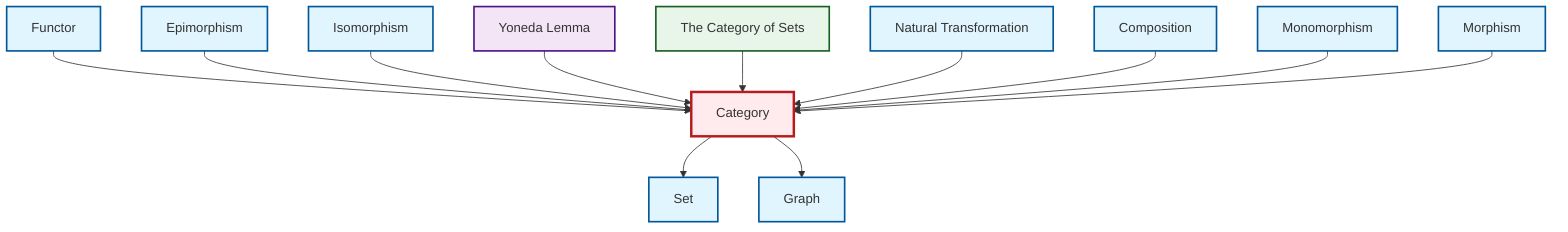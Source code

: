 graph TD
    classDef definition fill:#e1f5fe,stroke:#01579b,stroke-width:2px
    classDef theorem fill:#f3e5f5,stroke:#4a148c,stroke-width:2px
    classDef axiom fill:#fff3e0,stroke:#e65100,stroke-width:2px
    classDef example fill:#e8f5e9,stroke:#1b5e20,stroke-width:2px
    classDef current fill:#ffebee,stroke:#b71c1c,stroke-width:3px
    def-natural-transformation["Natural Transformation"]:::definition
    def-category["Category"]:::definition
    ex-set-category["The Category of Sets"]:::example
    def-isomorphism["Isomorphism"]:::definition
    def-set["Set"]:::definition
    def-morphism["Morphism"]:::definition
    def-epimorphism["Epimorphism"]:::definition
    thm-yoneda["Yoneda Lemma"]:::theorem
    def-composition["Composition"]:::definition
    def-graph["Graph"]:::definition
    def-monomorphism["Monomorphism"]:::definition
    def-functor["Functor"]:::definition
    def-functor --> def-category
    def-epimorphism --> def-category
    def-isomorphism --> def-category
    thm-yoneda --> def-category
    def-category --> def-set
    def-category --> def-graph
    ex-set-category --> def-category
    def-natural-transformation --> def-category
    def-composition --> def-category
    def-monomorphism --> def-category
    def-morphism --> def-category
    class def-category current